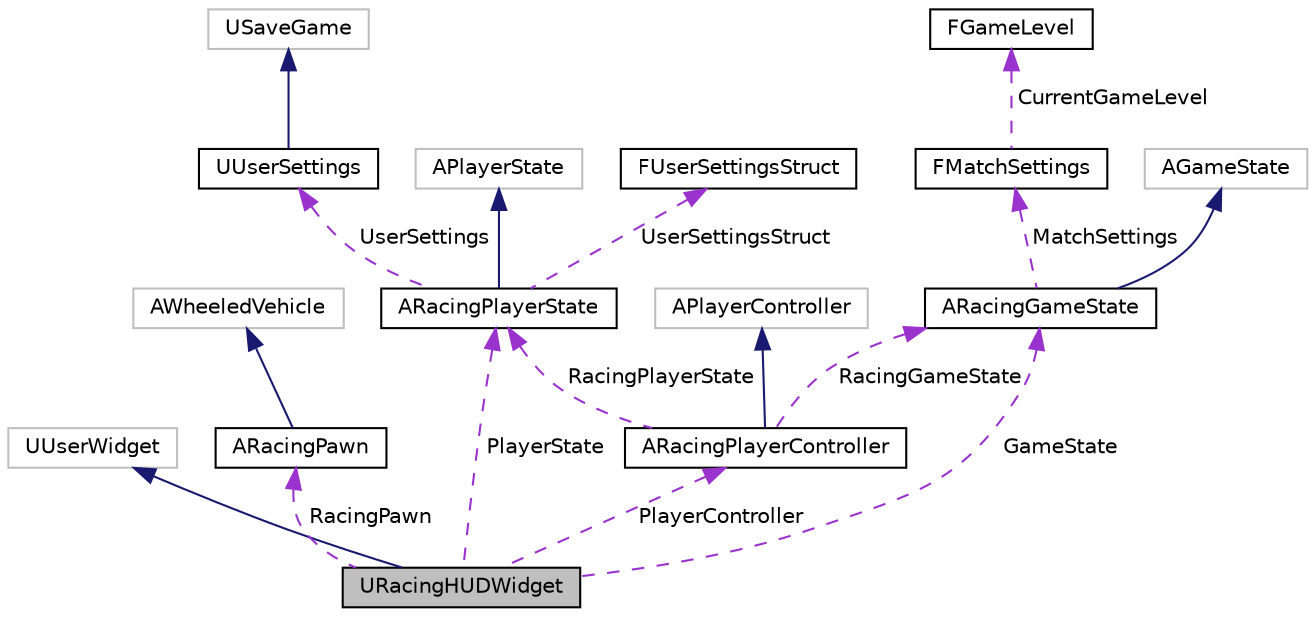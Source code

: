 digraph "URacingHUDWidget"
{
 // LATEX_PDF_SIZE
  edge [fontname="Helvetica",fontsize="10",labelfontname="Helvetica",labelfontsize="10"];
  node [fontname="Helvetica",fontsize="10",shape=record];
  Node2 [label="URacingHUDWidget",height=0.2,width=0.4,color="black", fillcolor="grey75", style="filled", fontcolor="black",tooltip=" "];
  Node3 -> Node2 [dir="back",color="midnightblue",fontsize="10",style="solid",fontname="Helvetica"];
  Node3 [label="UUserWidget",height=0.2,width=0.4,color="grey75", fillcolor="white", style="filled",tooltip=" "];
  Node4 -> Node2 [dir="back",color="darkorchid3",fontsize="10",style="dashed",label=" RacingPawn" ,fontname="Helvetica"];
  Node4 [label="ARacingPawn",height=0.2,width=0.4,color="black", fillcolor="white", style="filled",URL="$class_a_racing_pawn.html",tooltip=" "];
  Node5 -> Node4 [dir="back",color="midnightblue",fontsize="10",style="solid",fontname="Helvetica"];
  Node5 [label="AWheeledVehicle",height=0.2,width=0.4,color="grey75", fillcolor="white", style="filled",tooltip=" "];
  Node6 -> Node2 [dir="back",color="darkorchid3",fontsize="10",style="dashed",label=" GameState" ,fontname="Helvetica"];
  Node6 [label="ARacingGameState",height=0.2,width=0.4,color="black", fillcolor="white", style="filled",URL="$class_a_racing_game_state.html",tooltip=" "];
  Node7 -> Node6 [dir="back",color="midnightblue",fontsize="10",style="solid",fontname="Helvetica"];
  Node7 [label="AGameState",height=0.2,width=0.4,color="grey75", fillcolor="white", style="filled",tooltip=" "];
  Node8 -> Node6 [dir="back",color="darkorchid3",fontsize="10",style="dashed",label=" MatchSettings" ,fontname="Helvetica"];
  Node8 [label="FMatchSettings",height=0.2,width=0.4,color="black", fillcolor="white", style="filled",URL="$struct_f_match_settings.html",tooltip=" "];
  Node9 -> Node8 [dir="back",color="darkorchid3",fontsize="10",style="dashed",label=" CurrentGameLevel" ,fontname="Helvetica"];
  Node9 [label="FGameLevel",height=0.2,width=0.4,color="black", fillcolor="white", style="filled",URL="$struct_f_game_level.html",tooltip=" "];
  Node10 -> Node2 [dir="back",color="darkorchid3",fontsize="10",style="dashed",label=" PlayerController" ,fontname="Helvetica"];
  Node10 [label="ARacingPlayerController",height=0.2,width=0.4,color="black", fillcolor="white", style="filled",URL="$class_a_racing_player_controller.html",tooltip=" "];
  Node11 -> Node10 [dir="back",color="midnightblue",fontsize="10",style="solid",fontname="Helvetica"];
  Node11 [label="APlayerController",height=0.2,width=0.4,color="grey75", fillcolor="white", style="filled",tooltip=" "];
  Node6 -> Node10 [dir="back",color="darkorchid3",fontsize="10",style="dashed",label=" RacingGameState" ,fontname="Helvetica"];
  Node12 -> Node10 [dir="back",color="darkorchid3",fontsize="10",style="dashed",label=" RacingPlayerState" ,fontname="Helvetica"];
  Node12 [label="ARacingPlayerState",height=0.2,width=0.4,color="black", fillcolor="white", style="filled",URL="$class_a_racing_player_state.html",tooltip=" "];
  Node13 -> Node12 [dir="back",color="midnightblue",fontsize="10",style="solid",fontname="Helvetica"];
  Node13 [label="APlayerState",height=0.2,width=0.4,color="grey75", fillcolor="white", style="filled",tooltip=" "];
  Node14 -> Node12 [dir="back",color="darkorchid3",fontsize="10",style="dashed",label=" UserSettingsStruct" ,fontname="Helvetica"];
  Node14 [label="FUserSettingsStruct",height=0.2,width=0.4,color="black", fillcolor="white", style="filled",URL="$struct_f_user_settings_struct.html",tooltip=" "];
  Node15 -> Node12 [dir="back",color="darkorchid3",fontsize="10",style="dashed",label=" UserSettings" ,fontname="Helvetica"];
  Node15 [label="UUserSettings",height=0.2,width=0.4,color="black", fillcolor="white", style="filled",URL="$class_u_user_settings.html",tooltip=" "];
  Node16 -> Node15 [dir="back",color="midnightblue",fontsize="10",style="solid",fontname="Helvetica"];
  Node16 [label="USaveGame",height=0.2,width=0.4,color="grey75", fillcolor="white", style="filled",tooltip=" "];
  Node12 -> Node2 [dir="back",color="darkorchid3",fontsize="10",style="dashed",label=" PlayerState" ,fontname="Helvetica"];
}
